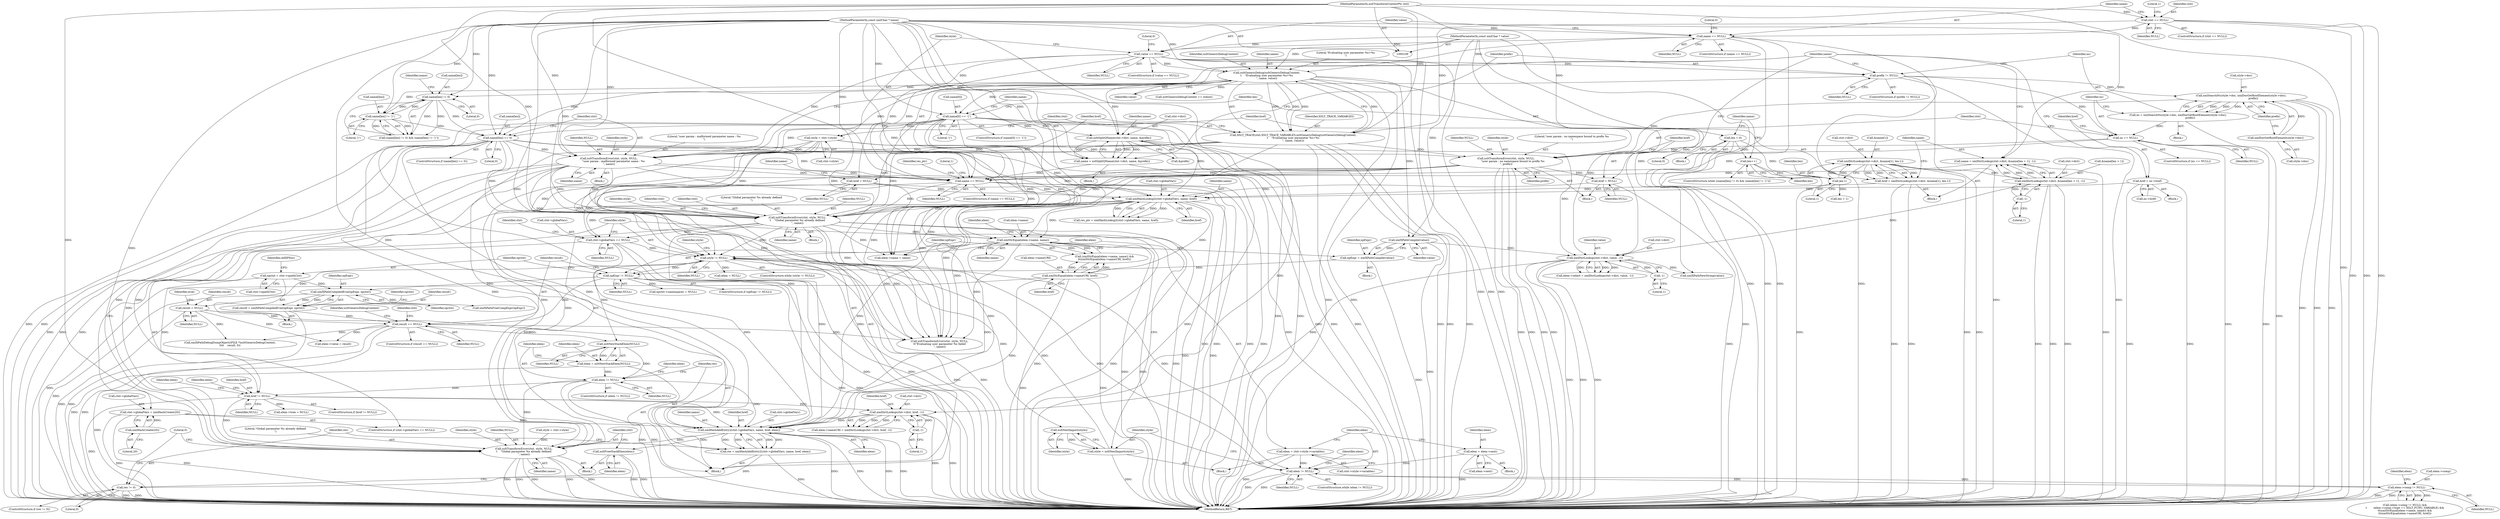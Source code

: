 digraph "0_Chrome_96dbafe288dbe2f0cc45fa3c39daf6d0c37acbab_45@pointer" {
"1000608" [label="(Call,xmlHashAddEntry2(ctxt->globalVars, name, href, elem))"];
"1000306" [label="(Call,ctxt->globalVars = xmlHashCreate(20))"];
"1000310" [label="(Call,xmlHashCreate(20))"];
"1000301" [label="(Call,ctxt->globalVars == NULL)"];
"1000283" [label="(Call,xmlHashLookup2(ctxt->globalVars, name, href))"];
"1000184" [label="(Call,name[len] == 0)"];
"1000171" [label="(Call,name[len] != 0)"];
"1000150" [label="(Call,xsltGenericDebug(xsltGenericDebugContext,\n\t    \"Evaluating user parameter %s=%s\n\", name, value))"];
"1000131" [label="(Call,name == NULL)"];
"1000111" [label="(MethodParameterIn,const xmlChar * name)"];
"1000124" [label="(Call,ctxt == NULL)"];
"1000110" [label="(MethodParameterIn,xsltTransformContextPtr ctxt)"];
"1000137" [label="(Call,value == NULL)"];
"1000112" [label="(MethodParameterIn,const xmlChar * value)"];
"1000176" [label="(Call,name[len] != '}')"];
"1000159" [label="(Call,name[0] == '{')"];
"1000275" [label="(Call,name == NULL)"];
"1000190" [label="(Call,xsltTransformError(ctxt, style, NULL,\n           \"user param : malformed parameter name : %s\n\", name))"];
"1000147" [label="(Call,XSLT_TRACE(ctxt,XSLT_TRACE_VARIABLES,xsltGenericDebug(xsltGenericDebugContext,\n\t    \"Evaluating user parameter %s=%s\n\", name, value)))"];
"1000142" [label="(Call,style = ctxt->style)"];
"1000211" [label="(Call,name = xmlDictLookup(ctxt->dict, &name[len + 1], -1))"];
"1000213" [label="(Call,xmlDictLookup(ctxt->dict, &name[len + 1], -1))"];
"1000200" [label="(Call,xmlDictLookup(ctxt->dict, &name[1], len-1))"];
"1000208" [label="(Call,len-1)"];
"1000181" [label="(Call,len++)"];
"1000166" [label="(Call,len = 0)"];
"1000223" [label="(Call,-1)"];
"1000227" [label="(Call,name = xsltSplitQName(ctxt->dict, name, &prefix))"];
"1000229" [label="(Call,xsltSplitQName(ctxt->dict, name, &prefix))"];
"1000237" [label="(Call,prefix != NULL)"];
"1000254" [label="(Call,ns == NULL)"];
"1000242" [label="(Call,ns = xmlSearchNs(style->doc, xmlDocGetRootElement(style->doc),\n                             prefix))"];
"1000244" [label="(Call,xmlSearchNs(style->doc, xmlDocGetRootElement(style->doc),\n                             prefix))"];
"1000248" [label="(Call,xmlDocGetRootElement(style->doc))"];
"1000258" [label="(Call,xsltTransformError(ctxt, style, NULL,\n                \"user param : no namespace bound to prefix %s\n\", prefix))"];
"1000264" [label="(Call,href = NULL)"];
"1000198" [label="(Call,href = xmlDictLookup(ctxt->dict, &name[1], len-1))"];
"1000269" [label="(Call,href = ns->href)"];
"1000155" [label="(Call,href = NULL)"];
"1000294" [label="(Call,xsltTransformError(ctxt, style, NULL,\n\t    \"Global parameter %s already defined\n\", name))"];
"1000345" [label="(Call,xmlStrEqual(elem->name, name))"];
"1000571" [label="(Call,xmlDictLookup(ctxt->dict, href, -1))"];
"1000556" [label="(Call,xmlDictLookup(ctxt->dict, value, -1))"];
"1000385" [label="(Call,xmlXPathCompile(value))"];
"1000561" [label="(Call,-1)"];
"1000564" [label="(Call,href != NULL)"];
"1000350" [label="(Call,xmlStrEqual(elem->nameURI, href))"];
"1000543" [label="(Call,elem != NULL)"];
"1000538" [label="(Call,elem = xsltNewStackElem(NULL))"];
"1000540" [label="(Call,xsltNewStackElem(NULL))"];
"1000506" [label="(Call,result == NULL)"];
"1000375" [label="(Call,result = NULL)"];
"1000313" [label="(Call,style != NULL)"];
"1000363" [label="(Call,style = xsltNextImport(style))"];
"1000365" [label="(Call,xsltNextImport(style))"];
"1000325" [label="(Call,elem != NULL)"];
"1000317" [label="(Call,elem = ctxt->style->variables)"];
"1000358" [label="(Call,elem = elem->next)"];
"1000331" [label="(Call,elem->comp != NULL)"];
"1000468" [label="(Call,result = xmlXPathCompiledEval(xpExpr, xpctxt))"];
"1000470" [label="(Call,xmlXPathCompiledEval(xpExpr, xpctxt))"];
"1000388" [label="(Call,xpExpr != NULL)"];
"1000383" [label="(Call,xpExpr = xmlXPathCompile(value))"];
"1000399" [label="(Call,xpctxt = ctxt->xpathCtxt)"];
"1000576" [label="(Call,-1)"];
"1000606" [label="(Call,res = xmlHashAddEntry2(ctxt->globalVars, name, href, elem))"];
"1000616" [label="(Call,res != 0)"];
"1000620" [label="(Call,xsltFreeStackElem(elem))"];
"1000622" [label="(Call,xsltTransformError(ctxt, style, NULL,\n\t    \"Global parameter %s already defined\n\", name))"];
"1000572" [label="(Call,ctxt->dict)"];
"1000182" [label="(Identifier,len)"];
"1000564" [label="(Call,href != NULL)"];
"1000242" [label="(Call,ns = xmlSearchNs(style->doc, xmlDocGetRootElement(style->doc),\n                             prefix))"];
"1000385" [label="(Call,xmlXPathCompile(value))"];
"1000326" [label="(Identifier,elem)"];
"1000243" [label="(Identifier,ns)"];
"1000349" [label="(Identifier,name)"];
"1000220" [label="(Call,len + 1)"];
"1000315" [label="(Identifier,NULL)"];
"1000258" [label="(Call,xsltTransformError(ctxt, style, NULL,\n                \"user param : no namespace bound to prefix %s\n\", prefix))"];
"1000311" [label="(Literal,20)"];
"1000314" [label="(Identifier,style)"];
"1000151" [label="(Identifier,xsltGenericDebugContext)"];
"1000257" [label="(Block,)"];
"1000137" [label="(Call,value == NULL)"];
"1000212" [label="(Identifier,name)"];
"1000270" [label="(Identifier,href)"];
"1000386" [label="(Identifier,value)"];
"1000618" [label="(Literal,0)"];
"1000301" [label="(Call,ctxt->globalVars == NULL)"];
"1000380" [label="(Identifier,eval)"];
"1000277" [label="(Identifier,NULL)"];
"1000141" [label="(Literal,0)"];
"1000213" [label="(Call,xmlDictLookup(ctxt->dict, &name[len + 1], -1))"];
"1000505" [label="(ControlStructure,if (result == NULL))"];
"1000210" [label="(Literal,1)"];
"1000156" [label="(Identifier,href)"];
"1000468" [label="(Call,result = xmlXPathCompiledEval(xpExpr, xpctxt))"];
"1000271" [label="(Call,ns->href)"];
"1000609" [label="(Call,ctxt->globalVars)"];
"1000390" [label="(Identifier,NULL)"];
"1000346" [label="(Call,elem->name)"];
"1000211" [label="(Call,name = xmlDictLookup(ctxt->dict, &name[len + 1], -1))"];
"1000124" [label="(Call,ctxt == NULL)"];
"1000511" [label="(Identifier,ctxt)"];
"1000178" [label="(Identifier,name)"];
"1000608" [label="(Call,xmlHashAddEntry2(ctxt->globalVars, name, href, elem))"];
"1000217" [label="(Call,&name[len + 1])"];
"1000240" [label="(Block,)"];
"1000344" [label="(Call,(xmlStrEqual(elem->name, name)) &&\n\t\t(xmlStrEqual(elem->nameURI, href)))"];
"1000541" [label="(Identifier,NULL)"];
"1000265" [label="(Identifier,href)"];
"1000470" [label="(Call,xmlXPathCompiledEval(xpExpr, xpctxt))"];
"1000228" [label="(Identifier,name)"];
"1000275" [label="(Call,name == NULL)"];
"1000233" [label="(Identifier,name)"];
"1000195" [label="(Identifier,name)"];
"1000578" [label="(Call,elem->tree = NULL)"];
"1000154" [label="(Identifier,value)"];
"1000306" [label="(Call,ctxt->globalVars = xmlHashCreate(20))"];
"1000571" [label="(Call,xmlDictLookup(ctxt->dict, href, -1))"];
"1000176" [label="(Call,name[len] != '}')"];
"1000510" [label="(Call,xsltTransformError(ctxt, style, NULL,\n\t\t\"Evaluating user parameter %s failed\n\", name))"];
"1000313" [label="(Call,style != NULL)"];
"1000170" [label="(Call,(name[len] != 0) && (name[len] != '}'))"];
"1000132" [label="(Identifier,name)"];
"1000114" [label="(Block,)"];
"1000209" [label="(Identifier,len)"];
"1000234" [label="(Call,&prefix)"];
"1000328" [label="(Block,)"];
"1000352" [label="(Identifier,elem)"];
"1000236" [label="(ControlStructure,if (prefix != NULL))"];
"1000123" [label="(ControlStructure,if (ctxt == NULL))"];
"1000227" [label="(Call,name = xsltSplitQName(ctxt->dict, name, &prefix))"];
"1000144" [label="(Call,ctxt->style)"];
"1000325" [label="(Call,elem != NULL)"];
"1000126" [label="(Identifier,NULL)"];
"1000503" [label="(Call,xmlXPathFreeCompExpr(xpExpr))"];
"1000287" [label="(Identifier,name)"];
"1000597" [label="(Call,xmlXPathNewString(value))"];
"1000319" [label="(Call,ctxt->style->variables)"];
"1000617" [label="(Identifier,res)"];
"1000401" [label="(Call,ctxt->xpathCtxt)"];
"1000335" [label="(Identifier,NULL)"];
"1000177" [label="(Call,name[len])"];
"1000367" [label="(Call,style = ctxt->style)"];
"1000143" [label="(Identifier,style)"];
"1000256" [label="(Identifier,NULL)"];
"1000167" [label="(Identifier,len)"];
"1000252" [label="(Identifier,prefix)"];
"1000297" [label="(Identifier,NULL)"];
"1000331" [label="(Call,elem->comp != NULL)"];
"1000248" [label="(Call,xmlDocGetRootElement(style->doc))"];
"1000171" [label="(Call,name[len] != 0)"];
"1000527" [label="(Identifier,xsltGenericDebugContext)"];
"1000458" [label="(Call,xpctxt->namespaces = NULL)"];
"1000189" [label="(Block,)"];
"1000340" [label="(Identifier,elem)"];
"1000161" [label="(Identifier,name)"];
"1000142" [label="(Call,style = ctxt->style)"];
"1000164" [label="(Block,)"];
"1000626" [label="(Literal,\"Global parameter %s already defined\n\")"];
"1000136" [label="(ControlStructure,if (value == NULL))"];
"1000160" [label="(Call,name[0])"];
"1000308" [label="(Identifier,ctxt)"];
"1000169" [label="(ControlStructure,while ((name[len] != 0) && (name[len] != '}')))"];
"1000575" [label="(Identifier,href)"];
"1000200" [label="(Call,xmlDictLookup(ctxt->dict, &name[1], len-1))"];
"1000264" [label="(Call,href = NULL)"];
"1000542" [label="(ControlStructure,if (elem != NULL))"];
"1000245" [label="(Call,style->doc)"];
"1000375" [label="(Call,result = NULL)"];
"1000557" [label="(Call,ctxt->dict)"];
"1000544" [label="(Identifier,elem)"];
"1000168" [label="(Literal,0)"];
"1000149" [label="(Identifier,XSLT_TRACE_VARIABLES)"];
"1000244" [label="(Call,xmlSearchNs(style->doc, xmlDocGetRootElement(style->doc),\n                             prefix))"];
"1000400" [label="(Identifier,xpctxt)"];
"1000619" [label="(Block,)"];
"1000383" [label="(Call,xpExpr = xmlXPathCompile(value))"];
"1000226" [label="(Block,)"];
"1000263" [label="(Identifier,prefix)"];
"1000365" [label="(Call,xsltNextImport(style))"];
"1000288" [label="(Identifier,href)"];
"1000614" [label="(Identifier,elem)"];
"1000547" [label="(Call,elem->name = name)"];
"1000192" [label="(Identifier,style)"];
"1000260" [label="(Identifier,style)"];
"1000607" [label="(Identifier,res)"];
"1000405" [label="(Identifier,oldXPDoc)"];
"1000310" [label="(Call,xmlHashCreate(20))"];
"1000624" [label="(Identifier,style)"];
"1000351" [label="(Call,elem->nameURI)"];
"1000318" [label="(Identifier,elem)"];
"1000296" [label="(Identifier,style)"];
"1000387" [label="(ControlStructure,if (xpExpr != NULL))"];
"1000175" [label="(Literal,0)"];
"1000224" [label="(Literal,1)"];
"1000330" [label="(Call,(elem->comp != NULL) &&\n\t        (elem->comp->type == XSLT_FUNC_VARIABLE) &&\n\t\t(xmlStrEqual(elem->name, name)) &&\n\t\t(xmlStrEqual(elem->nameURI, href)))"];
"1000345" [label="(Call,xmlStrEqual(elem->name, name))"];
"1000475" [label="(Identifier,xpctxt)"];
"1000281" [label="(Call,res_ptr = xmlHashLookup2(ctxt->globalVars, name, href))"];
"1000294" [label="(Call,xsltTransformError(ctxt, style, NULL,\n\t    \"Global parameter %s already defined\n\", name))"];
"1000622" [label="(Call,xsltTransformError(ctxt, style, NULL,\n\t    \"Global parameter %s already defined\n\", name))"];
"1000130" [label="(ControlStructure,if (name == NULL))"];
"1000540" [label="(Call,xsltNewStackElem(NULL))"];
"1000366" [label="(Identifier,style)"];
"1000372" [label="(Call,elem = NULL)"];
"1000360" [label="(Call,elem->next)"];
"1000249" [label="(Call,style->doc)"];
"1000545" [label="(Identifier,NULL)"];
"1000629" [label="(Literal,0)"];
"1000155" [label="(Call,href = NULL)"];
"1000157" [label="(Identifier,NULL)"];
"1000303" [label="(Identifier,ctxt)"];
"1000111" [label="(MethodParameterIn,const xmlChar * name)"];
"1000204" [label="(Call,&name[1])"];
"1000110" [label="(MethodParameterIn,xsltTransformContextPtr ctxt)"];
"1000305" [label="(Identifier,NULL)"];
"1000190" [label="(Call,xsltTransformError(ctxt, style, NULL,\n           \"user param : malformed parameter name : %s\n\", name))"];
"1000359" [label="(Identifier,elem)"];
"1000538" [label="(Call,elem = xsltNewStackElem(NULL))"];
"1000148" [label="(Identifier,ctxt)"];
"1000147" [label="(Call,XSLT_TRACE(ctxt,XSLT_TRACE_VARIABLES,xsltGenericDebug(xsltGenericDebugContext,\n\t    \"Evaluating user parameter %s=%s\n\", name, value)))"];
"1000354" [label="(Identifier,href)"];
"1000230" [label="(Call,ctxt->dict)"];
"1000299" [label="(Identifier,name)"];
"1000183" [label="(ControlStructure,if (name[len] == 0))"];
"1000376" [label="(Identifier,result)"];
"1000300" [label="(ControlStructure,if (ctxt->globalVars == NULL))"];
"1000153" [label="(Identifier,name)"];
"1000133" [label="(Identifier,NULL)"];
"1000621" [label="(Identifier,elem)"];
"1000131" [label="(Call,name == NULL)"];
"1000567" [label="(Call,elem->nameURI = xmlDictLookup(ctxt->dict, href, -1))"];
"1000539" [label="(Identifier,elem)"];
"1000560" [label="(Identifier,value)"];
"1000549" [label="(Identifier,elem)"];
"1000532" [label="(Call,xmlXPathDebugDumpObject((FILE *)xsltGenericDebugContext,\n\t\t\t\t    result, 0))"];
"1000613" [label="(Identifier,href)"];
"1000623" [label="(Identifier,ctxt)"];
"1000563" [label="(ControlStructure,if (href != NULL))"];
"1000282" [label="(Identifier,res_ptr)"];
"1000269" [label="(Call,href = ns->href)"];
"1000253" [label="(ControlStructure,if (ns == NULL))"];
"1000507" [label="(Identifier,result)"];
"1000268" [label="(Block,)"];
"1000358" [label="(Call,elem = elem->next)"];
"1000283" [label="(Call,xmlHashLookup2(ctxt->globalVars, name, href))"];
"1000368" [label="(Identifier,style)"];
"1000274" [label="(ControlStructure,if (name == NULL))"];
"1000280" [label="(Literal,1)"];
"1000152" [label="(Literal,\"Evaluating user parameter %s=%s\n\")"];
"1000276" [label="(Identifier,name)"];
"1000317" [label="(Call,elem = ctxt->style->variables)"];
"1000150" [label="(Call,xsltGenericDebug(xsltGenericDebugContext,\n\t    \"Evaluating user parameter %s=%s\n\", name, value))"];
"1000601" [label="(Call,elem->value = result)"];
"1000543" [label="(Call,elem != NULL)"];
"1000259" [label="(Identifier,ctxt)"];
"1000158" [label="(ControlStructure,if (name[0] == '{'))"];
"1000208" [label="(Call,len-1)"];
"1000262" [label="(Literal,\"user param : no namespace bound to prefix %s\n\")"];
"1000389" [label="(Identifier,xpExpr)"];
"1000384" [label="(Identifier,xpExpr)"];
"1000612" [label="(Identifier,name)"];
"1000569" [label="(Identifier,elem)"];
"1000364" [label="(Identifier,style)"];
"1000254" [label="(Call,ns == NULL)"];
"1000324" [label="(ControlStructure,while (elem != NULL))"];
"1000327" [label="(Identifier,NULL)"];
"1000139" [label="(Identifier,NULL)"];
"1000197" [label="(Block,)"];
"1000166" [label="(Call,len = 0)"];
"1000388" [label="(Call,xpExpr != NULL)"];
"1000188" [label="(Literal,0)"];
"1000307" [label="(Call,ctxt->globalVars)"];
"1000198" [label="(Call,href = xmlDictLookup(ctxt->dict, &name[1], len-1))"];
"1000562" [label="(Literal,1)"];
"1000382" [label="(Block,)"];
"1000526" [label="(Call,xsltGenericDebugContext == stdout)"];
"1000316" [label="(Block,)"];
"1000191" [label="(Identifier,ctxt)"];
"1000552" [label="(Call,elem->select = xmlDictLookup(ctxt->dict, value, -1))"];
"1000577" [label="(Literal,1)"];
"1000576" [label="(Call,-1)"];
"1000223" [label="(Call,-1)"];
"1000194" [label="(Literal,\"user param : malformed parameter name : %s\n\")"];
"1000627" [label="(Identifier,name)"];
"1000332" [label="(Call,elem->comp)"];
"1000180" [label="(Literal,'}')"];
"1000284" [label="(Call,ctxt->globalVars)"];
"1000565" [label="(Identifier,href)"];
"1000295" [label="(Identifier,ctxt)"];
"1000471" [label="(Identifier,xpExpr)"];
"1000184" [label="(Call,name[len] == 0)"];
"1000616" [label="(Call,res != 0)"];
"1000138" [label="(Identifier,value)"];
"1000135" [label="(Literal,0)"];
"1000214" [label="(Call,ctxt->dict)"];
"1000298" [label="(Literal,\"Global parameter %s already defined\n\")"];
"1000561" [label="(Call,-1)"];
"1000312" [label="(ControlStructure,while (style != NULL))"];
"1000391" [label="(Block,)"];
"1000129" [label="(Literal,1)"];
"1000237" [label="(Call,prefix != NULL)"];
"1000229" [label="(Call,xsltSplitQName(ctxt->dict, name, &prefix))"];
"1000266" [label="(Identifier,NULL)"];
"1000556" [label="(Call,xmlDictLookup(ctxt->dict, value, -1))"];
"1000508" [label="(Identifier,NULL)"];
"1000159" [label="(Call,name[0] == '{')"];
"1000125" [label="(Identifier,ctxt)"];
"1000472" [label="(Identifier,xpctxt)"];
"1000506" [label="(Call,result == NULL)"];
"1000112" [label="(MethodParameterIn,const xmlChar * value)"];
"1000630" [label="(MethodReturn,RET)"];
"1000255" [label="(Identifier,ns)"];
"1000293" [label="(Block,)"];
"1000377" [label="(Identifier,NULL)"];
"1000163" [label="(Literal,'{')"];
"1000580" [label="(Identifier,elem)"];
"1000350" [label="(Call,xmlStrEqual(elem->nameURI, href))"];
"1000620" [label="(Call,xsltFreeStackElem(elem))"];
"1000201" [label="(Call,ctxt->dict)"];
"1000238" [label="(Identifier,prefix)"];
"1000399" [label="(Call,xpctxt = ctxt->xpathCtxt)"];
"1000625" [label="(Identifier,NULL)"];
"1000261" [label="(Identifier,NULL)"];
"1000469" [label="(Identifier,result)"];
"1000173" [label="(Identifier,name)"];
"1000333" [label="(Identifier,elem)"];
"1000566" [label="(Identifier,NULL)"];
"1000606" [label="(Call,res = xmlHashAddEntry2(ctxt->globalVars, name, href, elem))"];
"1000172" [label="(Call,name[len])"];
"1000185" [label="(Call,name[len])"];
"1000199" [label="(Identifier,href)"];
"1000193" [label="(Identifier,NULL)"];
"1000363" [label="(Call,style = xsltNextImport(style))"];
"1000615" [label="(ControlStructure,if (res != 0))"];
"1000302" [label="(Call,ctxt->globalVars)"];
"1000239" [label="(Identifier,NULL)"];
"1000181" [label="(Call,len++)"];
"1000608" -> "1000606"  [label="AST: "];
"1000608" -> "1000614"  [label="CFG: "];
"1000609" -> "1000608"  [label="AST: "];
"1000612" -> "1000608"  [label="AST: "];
"1000613" -> "1000608"  [label="AST: "];
"1000614" -> "1000608"  [label="AST: "];
"1000606" -> "1000608"  [label="CFG: "];
"1000608" -> "1000630"  [label="DDG: "];
"1000608" -> "1000630"  [label="DDG: "];
"1000608" -> "1000630"  [label="DDG: "];
"1000608" -> "1000630"  [label="DDG: "];
"1000608" -> "1000606"  [label="DDG: "];
"1000608" -> "1000606"  [label="DDG: "];
"1000608" -> "1000606"  [label="DDG: "];
"1000608" -> "1000606"  [label="DDG: "];
"1000306" -> "1000608"  [label="DDG: "];
"1000301" -> "1000608"  [label="DDG: "];
"1000345" -> "1000608"  [label="DDG: "];
"1000184" -> "1000608"  [label="DDG: "];
"1000283" -> "1000608"  [label="DDG: "];
"1000283" -> "1000608"  [label="DDG: "];
"1000294" -> "1000608"  [label="DDG: "];
"1000159" -> "1000608"  [label="DDG: "];
"1000111" -> "1000608"  [label="DDG: "];
"1000571" -> "1000608"  [label="DDG: "];
"1000564" -> "1000608"  [label="DDG: "];
"1000350" -> "1000608"  [label="DDG: "];
"1000543" -> "1000608"  [label="DDG: "];
"1000608" -> "1000620"  [label="DDG: "];
"1000608" -> "1000622"  [label="DDG: "];
"1000306" -> "1000300"  [label="AST: "];
"1000306" -> "1000310"  [label="CFG: "];
"1000307" -> "1000306"  [label="AST: "];
"1000310" -> "1000306"  [label="AST: "];
"1000314" -> "1000306"  [label="CFG: "];
"1000306" -> "1000630"  [label="DDG: "];
"1000306" -> "1000630"  [label="DDG: "];
"1000310" -> "1000306"  [label="DDG: "];
"1000310" -> "1000311"  [label="CFG: "];
"1000311" -> "1000310"  [label="AST: "];
"1000301" -> "1000300"  [label="AST: "];
"1000301" -> "1000305"  [label="CFG: "];
"1000302" -> "1000301"  [label="AST: "];
"1000305" -> "1000301"  [label="AST: "];
"1000308" -> "1000301"  [label="CFG: "];
"1000314" -> "1000301"  [label="CFG: "];
"1000301" -> "1000630"  [label="DDG: "];
"1000301" -> "1000630"  [label="DDG: "];
"1000283" -> "1000301"  [label="DDG: "];
"1000294" -> "1000301"  [label="DDG: "];
"1000275" -> "1000301"  [label="DDG: "];
"1000301" -> "1000313"  [label="DDG: "];
"1000283" -> "1000281"  [label="AST: "];
"1000283" -> "1000288"  [label="CFG: "];
"1000284" -> "1000283"  [label="AST: "];
"1000287" -> "1000283"  [label="AST: "];
"1000288" -> "1000283"  [label="AST: "];
"1000281" -> "1000283"  [label="CFG: "];
"1000283" -> "1000630"  [label="DDG: "];
"1000283" -> "1000630"  [label="DDG: "];
"1000283" -> "1000281"  [label="DDG: "];
"1000283" -> "1000281"  [label="DDG: "];
"1000283" -> "1000281"  [label="DDG: "];
"1000184" -> "1000283"  [label="DDG: "];
"1000159" -> "1000283"  [label="DDG: "];
"1000275" -> "1000283"  [label="DDG: "];
"1000111" -> "1000283"  [label="DDG: "];
"1000264" -> "1000283"  [label="DDG: "];
"1000198" -> "1000283"  [label="DDG: "];
"1000269" -> "1000283"  [label="DDG: "];
"1000155" -> "1000283"  [label="DDG: "];
"1000283" -> "1000294"  [label="DDG: "];
"1000283" -> "1000345"  [label="DDG: "];
"1000283" -> "1000350"  [label="DDG: "];
"1000283" -> "1000510"  [label="DDG: "];
"1000283" -> "1000547"  [label="DDG: "];
"1000283" -> "1000564"  [label="DDG: "];
"1000184" -> "1000183"  [label="AST: "];
"1000184" -> "1000188"  [label="CFG: "];
"1000185" -> "1000184"  [label="AST: "];
"1000188" -> "1000184"  [label="AST: "];
"1000191" -> "1000184"  [label="CFG: "];
"1000199" -> "1000184"  [label="CFG: "];
"1000184" -> "1000630"  [label="DDG: "];
"1000184" -> "1000630"  [label="DDG: "];
"1000171" -> "1000184"  [label="DDG: "];
"1000150" -> "1000184"  [label="DDG: "];
"1000176" -> "1000184"  [label="DDG: "];
"1000111" -> "1000184"  [label="DDG: "];
"1000184" -> "1000190"  [label="DDG: "];
"1000184" -> "1000275"  [label="DDG: "];
"1000184" -> "1000294"  [label="DDG: "];
"1000184" -> "1000345"  [label="DDG: "];
"1000184" -> "1000510"  [label="DDG: "];
"1000184" -> "1000547"  [label="DDG: "];
"1000184" -> "1000622"  [label="DDG: "];
"1000171" -> "1000170"  [label="AST: "];
"1000171" -> "1000175"  [label="CFG: "];
"1000172" -> "1000171"  [label="AST: "];
"1000175" -> "1000171"  [label="AST: "];
"1000178" -> "1000171"  [label="CFG: "];
"1000170" -> "1000171"  [label="CFG: "];
"1000171" -> "1000170"  [label="DDG: "];
"1000171" -> "1000170"  [label="DDG: "];
"1000150" -> "1000171"  [label="DDG: "];
"1000176" -> "1000171"  [label="DDG: "];
"1000111" -> "1000171"  [label="DDG: "];
"1000171" -> "1000176"  [label="DDG: "];
"1000150" -> "1000147"  [label="AST: "];
"1000150" -> "1000154"  [label="CFG: "];
"1000151" -> "1000150"  [label="AST: "];
"1000152" -> "1000150"  [label="AST: "];
"1000153" -> "1000150"  [label="AST: "];
"1000154" -> "1000150"  [label="AST: "];
"1000147" -> "1000150"  [label="CFG: "];
"1000150" -> "1000630"  [label="DDG: "];
"1000150" -> "1000630"  [label="DDG: "];
"1000150" -> "1000147"  [label="DDG: "];
"1000150" -> "1000147"  [label="DDG: "];
"1000150" -> "1000147"  [label="DDG: "];
"1000150" -> "1000147"  [label="DDG: "];
"1000131" -> "1000150"  [label="DDG: "];
"1000111" -> "1000150"  [label="DDG: "];
"1000137" -> "1000150"  [label="DDG: "];
"1000112" -> "1000150"  [label="DDG: "];
"1000150" -> "1000159"  [label="DDG: "];
"1000150" -> "1000176"  [label="DDG: "];
"1000150" -> "1000190"  [label="DDG: "];
"1000150" -> "1000229"  [label="DDG: "];
"1000150" -> "1000385"  [label="DDG: "];
"1000150" -> "1000526"  [label="DDG: "];
"1000150" -> "1000556"  [label="DDG: "];
"1000131" -> "1000130"  [label="AST: "];
"1000131" -> "1000133"  [label="CFG: "];
"1000132" -> "1000131"  [label="AST: "];
"1000133" -> "1000131"  [label="AST: "];
"1000135" -> "1000131"  [label="CFG: "];
"1000138" -> "1000131"  [label="CFG: "];
"1000131" -> "1000630"  [label="DDG: "];
"1000131" -> "1000630"  [label="DDG: "];
"1000131" -> "1000630"  [label="DDG: "];
"1000111" -> "1000131"  [label="DDG: "];
"1000124" -> "1000131"  [label="DDG: "];
"1000131" -> "1000137"  [label="DDG: "];
"1000111" -> "1000109"  [label="AST: "];
"1000111" -> "1000630"  [label="DDG: "];
"1000111" -> "1000159"  [label="DDG: "];
"1000111" -> "1000176"  [label="DDG: "];
"1000111" -> "1000190"  [label="DDG: "];
"1000111" -> "1000211"  [label="DDG: "];
"1000111" -> "1000227"  [label="DDG: "];
"1000111" -> "1000229"  [label="DDG: "];
"1000111" -> "1000275"  [label="DDG: "];
"1000111" -> "1000294"  [label="DDG: "];
"1000111" -> "1000345"  [label="DDG: "];
"1000111" -> "1000510"  [label="DDG: "];
"1000111" -> "1000547"  [label="DDG: "];
"1000111" -> "1000622"  [label="DDG: "];
"1000124" -> "1000123"  [label="AST: "];
"1000124" -> "1000126"  [label="CFG: "];
"1000125" -> "1000124"  [label="AST: "];
"1000126" -> "1000124"  [label="AST: "];
"1000129" -> "1000124"  [label="CFG: "];
"1000132" -> "1000124"  [label="CFG: "];
"1000124" -> "1000630"  [label="DDG: "];
"1000124" -> "1000630"  [label="DDG: "];
"1000124" -> "1000630"  [label="DDG: "];
"1000110" -> "1000124"  [label="DDG: "];
"1000124" -> "1000147"  [label="DDG: "];
"1000110" -> "1000109"  [label="AST: "];
"1000110" -> "1000630"  [label="DDG: "];
"1000110" -> "1000147"  [label="DDG: "];
"1000110" -> "1000190"  [label="DDG: "];
"1000110" -> "1000258"  [label="DDG: "];
"1000110" -> "1000294"  [label="DDG: "];
"1000110" -> "1000510"  [label="DDG: "];
"1000110" -> "1000622"  [label="DDG: "];
"1000137" -> "1000136"  [label="AST: "];
"1000137" -> "1000139"  [label="CFG: "];
"1000138" -> "1000137"  [label="AST: "];
"1000139" -> "1000137"  [label="AST: "];
"1000141" -> "1000137"  [label="CFG: "];
"1000143" -> "1000137"  [label="CFG: "];
"1000137" -> "1000630"  [label="DDG: "];
"1000137" -> "1000630"  [label="DDG: "];
"1000137" -> "1000630"  [label="DDG: "];
"1000112" -> "1000137"  [label="DDG: "];
"1000137" -> "1000155"  [label="DDG: "];
"1000137" -> "1000190"  [label="DDG: "];
"1000137" -> "1000237"  [label="DDG: "];
"1000137" -> "1000275"  [label="DDG: "];
"1000112" -> "1000109"  [label="AST: "];
"1000112" -> "1000630"  [label="DDG: "];
"1000112" -> "1000385"  [label="DDG: "];
"1000112" -> "1000556"  [label="DDG: "];
"1000112" -> "1000597"  [label="DDG: "];
"1000176" -> "1000170"  [label="AST: "];
"1000176" -> "1000180"  [label="CFG: "];
"1000177" -> "1000176"  [label="AST: "];
"1000180" -> "1000176"  [label="AST: "];
"1000170" -> "1000176"  [label="CFG: "];
"1000176" -> "1000170"  [label="DDG: "];
"1000176" -> "1000170"  [label="DDG: "];
"1000159" -> "1000158"  [label="AST: "];
"1000159" -> "1000163"  [label="CFG: "];
"1000160" -> "1000159"  [label="AST: "];
"1000163" -> "1000159"  [label="AST: "];
"1000167" -> "1000159"  [label="CFG: "];
"1000228" -> "1000159"  [label="CFG: "];
"1000159" -> "1000630"  [label="DDG: "];
"1000159" -> "1000630"  [label="DDG: "];
"1000159" -> "1000190"  [label="DDG: "];
"1000159" -> "1000229"  [label="DDG: "];
"1000159" -> "1000275"  [label="DDG: "];
"1000159" -> "1000294"  [label="DDG: "];
"1000159" -> "1000345"  [label="DDG: "];
"1000159" -> "1000510"  [label="DDG: "];
"1000159" -> "1000547"  [label="DDG: "];
"1000159" -> "1000622"  [label="DDG: "];
"1000275" -> "1000274"  [label="AST: "];
"1000275" -> "1000277"  [label="CFG: "];
"1000276" -> "1000275"  [label="AST: "];
"1000277" -> "1000275"  [label="AST: "];
"1000280" -> "1000275"  [label="CFG: "];
"1000282" -> "1000275"  [label="CFG: "];
"1000275" -> "1000630"  [label="DDG: "];
"1000275" -> "1000630"  [label="DDG: "];
"1000275" -> "1000630"  [label="DDG: "];
"1000190" -> "1000275"  [label="DDG: "];
"1000190" -> "1000275"  [label="DDG: "];
"1000211" -> "1000275"  [label="DDG: "];
"1000227" -> "1000275"  [label="DDG: "];
"1000237" -> "1000275"  [label="DDG: "];
"1000254" -> "1000275"  [label="DDG: "];
"1000258" -> "1000275"  [label="DDG: "];
"1000275" -> "1000294"  [label="DDG: "];
"1000190" -> "1000189"  [label="AST: "];
"1000190" -> "1000195"  [label="CFG: "];
"1000191" -> "1000190"  [label="AST: "];
"1000192" -> "1000190"  [label="AST: "];
"1000193" -> "1000190"  [label="AST: "];
"1000194" -> "1000190"  [label="AST: "];
"1000195" -> "1000190"  [label="AST: "];
"1000276" -> "1000190"  [label="CFG: "];
"1000190" -> "1000630"  [label="DDG: "];
"1000190" -> "1000630"  [label="DDG: "];
"1000190" -> "1000630"  [label="DDG: "];
"1000147" -> "1000190"  [label="DDG: "];
"1000142" -> "1000190"  [label="DDG: "];
"1000190" -> "1000294"  [label="DDG: "];
"1000190" -> "1000294"  [label="DDG: "];
"1000190" -> "1000313"  [label="DDG: "];
"1000190" -> "1000510"  [label="DDG: "];
"1000190" -> "1000622"  [label="DDG: "];
"1000147" -> "1000114"  [label="AST: "];
"1000148" -> "1000147"  [label="AST: "];
"1000149" -> "1000147"  [label="AST: "];
"1000156" -> "1000147"  [label="CFG: "];
"1000147" -> "1000630"  [label="DDG: "];
"1000147" -> "1000630"  [label="DDG: "];
"1000147" -> "1000630"  [label="DDG: "];
"1000147" -> "1000630"  [label="DDG: "];
"1000147" -> "1000258"  [label="DDG: "];
"1000147" -> "1000294"  [label="DDG: "];
"1000147" -> "1000510"  [label="DDG: "];
"1000147" -> "1000622"  [label="DDG: "];
"1000142" -> "1000114"  [label="AST: "];
"1000142" -> "1000144"  [label="CFG: "];
"1000143" -> "1000142"  [label="AST: "];
"1000144" -> "1000142"  [label="AST: "];
"1000148" -> "1000142"  [label="CFG: "];
"1000142" -> "1000630"  [label="DDG: "];
"1000142" -> "1000630"  [label="DDG: "];
"1000142" -> "1000258"  [label="DDG: "];
"1000142" -> "1000294"  [label="DDG: "];
"1000142" -> "1000313"  [label="DDG: "];
"1000211" -> "1000197"  [label="AST: "];
"1000211" -> "1000213"  [label="CFG: "];
"1000212" -> "1000211"  [label="AST: "];
"1000213" -> "1000211"  [label="AST: "];
"1000276" -> "1000211"  [label="CFG: "];
"1000211" -> "1000630"  [label="DDG: "];
"1000213" -> "1000211"  [label="DDG: "];
"1000213" -> "1000211"  [label="DDG: "];
"1000213" -> "1000211"  [label="DDG: "];
"1000213" -> "1000223"  [label="CFG: "];
"1000214" -> "1000213"  [label="AST: "];
"1000217" -> "1000213"  [label="AST: "];
"1000223" -> "1000213"  [label="AST: "];
"1000213" -> "1000630"  [label="DDG: "];
"1000213" -> "1000630"  [label="DDG: "];
"1000213" -> "1000630"  [label="DDG: "];
"1000200" -> "1000213"  [label="DDG: "];
"1000223" -> "1000213"  [label="DDG: "];
"1000213" -> "1000556"  [label="DDG: "];
"1000200" -> "1000198"  [label="AST: "];
"1000200" -> "1000208"  [label="CFG: "];
"1000201" -> "1000200"  [label="AST: "];
"1000204" -> "1000200"  [label="AST: "];
"1000208" -> "1000200"  [label="AST: "];
"1000198" -> "1000200"  [label="CFG: "];
"1000200" -> "1000630"  [label="DDG: "];
"1000200" -> "1000630"  [label="DDG: "];
"1000200" -> "1000198"  [label="DDG: "];
"1000200" -> "1000198"  [label="DDG: "];
"1000200" -> "1000198"  [label="DDG: "];
"1000208" -> "1000200"  [label="DDG: "];
"1000208" -> "1000200"  [label="DDG: "];
"1000208" -> "1000210"  [label="CFG: "];
"1000209" -> "1000208"  [label="AST: "];
"1000210" -> "1000208"  [label="AST: "];
"1000181" -> "1000208"  [label="DDG: "];
"1000166" -> "1000208"  [label="DDG: "];
"1000208" -> "1000220"  [label="DDG: "];
"1000181" -> "1000169"  [label="AST: "];
"1000181" -> "1000182"  [label="CFG: "];
"1000182" -> "1000181"  [label="AST: "];
"1000173" -> "1000181"  [label="CFG: "];
"1000181" -> "1000630"  [label="DDG: "];
"1000166" -> "1000181"  [label="DDG: "];
"1000166" -> "1000164"  [label="AST: "];
"1000166" -> "1000168"  [label="CFG: "];
"1000167" -> "1000166"  [label="AST: "];
"1000168" -> "1000166"  [label="AST: "];
"1000173" -> "1000166"  [label="CFG: "];
"1000166" -> "1000630"  [label="DDG: "];
"1000223" -> "1000224"  [label="CFG: "];
"1000224" -> "1000223"  [label="AST: "];
"1000227" -> "1000226"  [label="AST: "];
"1000227" -> "1000229"  [label="CFG: "];
"1000228" -> "1000227"  [label="AST: "];
"1000229" -> "1000227"  [label="AST: "];
"1000238" -> "1000227"  [label="CFG: "];
"1000227" -> "1000630"  [label="DDG: "];
"1000229" -> "1000227"  [label="DDG: "];
"1000229" -> "1000227"  [label="DDG: "];
"1000229" -> "1000227"  [label="DDG: "];
"1000229" -> "1000234"  [label="CFG: "];
"1000230" -> "1000229"  [label="AST: "];
"1000233" -> "1000229"  [label="AST: "];
"1000234" -> "1000229"  [label="AST: "];
"1000229" -> "1000630"  [label="DDG: "];
"1000229" -> "1000630"  [label="DDG: "];
"1000229" -> "1000556"  [label="DDG: "];
"1000237" -> "1000236"  [label="AST: "];
"1000237" -> "1000239"  [label="CFG: "];
"1000238" -> "1000237"  [label="AST: "];
"1000239" -> "1000237"  [label="AST: "];
"1000243" -> "1000237"  [label="CFG: "];
"1000276" -> "1000237"  [label="CFG: "];
"1000237" -> "1000630"  [label="DDG: "];
"1000237" -> "1000630"  [label="DDG: "];
"1000237" -> "1000244"  [label="DDG: "];
"1000237" -> "1000254"  [label="DDG: "];
"1000254" -> "1000253"  [label="AST: "];
"1000254" -> "1000256"  [label="CFG: "];
"1000255" -> "1000254"  [label="AST: "];
"1000256" -> "1000254"  [label="AST: "];
"1000259" -> "1000254"  [label="CFG: "];
"1000270" -> "1000254"  [label="CFG: "];
"1000254" -> "1000630"  [label="DDG: "];
"1000254" -> "1000630"  [label="DDG: "];
"1000242" -> "1000254"  [label="DDG: "];
"1000254" -> "1000258"  [label="DDG: "];
"1000242" -> "1000240"  [label="AST: "];
"1000242" -> "1000244"  [label="CFG: "];
"1000243" -> "1000242"  [label="AST: "];
"1000244" -> "1000242"  [label="AST: "];
"1000255" -> "1000242"  [label="CFG: "];
"1000242" -> "1000630"  [label="DDG: "];
"1000244" -> "1000242"  [label="DDG: "];
"1000244" -> "1000242"  [label="DDG: "];
"1000244" -> "1000242"  [label="DDG: "];
"1000244" -> "1000252"  [label="CFG: "];
"1000245" -> "1000244"  [label="AST: "];
"1000248" -> "1000244"  [label="AST: "];
"1000252" -> "1000244"  [label="AST: "];
"1000244" -> "1000630"  [label="DDG: "];
"1000244" -> "1000630"  [label="DDG: "];
"1000244" -> "1000630"  [label="DDG: "];
"1000248" -> "1000244"  [label="DDG: "];
"1000244" -> "1000258"  [label="DDG: "];
"1000248" -> "1000249"  [label="CFG: "];
"1000249" -> "1000248"  [label="AST: "];
"1000252" -> "1000248"  [label="CFG: "];
"1000258" -> "1000257"  [label="AST: "];
"1000258" -> "1000263"  [label="CFG: "];
"1000259" -> "1000258"  [label="AST: "];
"1000260" -> "1000258"  [label="AST: "];
"1000261" -> "1000258"  [label="AST: "];
"1000262" -> "1000258"  [label="AST: "];
"1000263" -> "1000258"  [label="AST: "];
"1000265" -> "1000258"  [label="CFG: "];
"1000258" -> "1000630"  [label="DDG: "];
"1000258" -> "1000630"  [label="DDG: "];
"1000258" -> "1000630"  [label="DDG: "];
"1000258" -> "1000630"  [label="DDG: "];
"1000258" -> "1000264"  [label="DDG: "];
"1000258" -> "1000294"  [label="DDG: "];
"1000258" -> "1000294"  [label="DDG: "];
"1000258" -> "1000313"  [label="DDG: "];
"1000258" -> "1000510"  [label="DDG: "];
"1000258" -> "1000622"  [label="DDG: "];
"1000264" -> "1000257"  [label="AST: "];
"1000264" -> "1000266"  [label="CFG: "];
"1000265" -> "1000264"  [label="AST: "];
"1000266" -> "1000264"  [label="AST: "];
"1000276" -> "1000264"  [label="CFG: "];
"1000264" -> "1000630"  [label="DDG: "];
"1000198" -> "1000197"  [label="AST: "];
"1000199" -> "1000198"  [label="AST: "];
"1000212" -> "1000198"  [label="CFG: "];
"1000198" -> "1000630"  [label="DDG: "];
"1000198" -> "1000630"  [label="DDG: "];
"1000269" -> "1000268"  [label="AST: "];
"1000269" -> "1000271"  [label="CFG: "];
"1000270" -> "1000269"  [label="AST: "];
"1000271" -> "1000269"  [label="AST: "];
"1000276" -> "1000269"  [label="CFG: "];
"1000269" -> "1000630"  [label="DDG: "];
"1000269" -> "1000630"  [label="DDG: "];
"1000155" -> "1000114"  [label="AST: "];
"1000155" -> "1000157"  [label="CFG: "];
"1000156" -> "1000155"  [label="AST: "];
"1000157" -> "1000155"  [label="AST: "];
"1000161" -> "1000155"  [label="CFG: "];
"1000155" -> "1000630"  [label="DDG: "];
"1000294" -> "1000293"  [label="AST: "];
"1000294" -> "1000299"  [label="CFG: "];
"1000295" -> "1000294"  [label="AST: "];
"1000296" -> "1000294"  [label="AST: "];
"1000297" -> "1000294"  [label="AST: "];
"1000298" -> "1000294"  [label="AST: "];
"1000299" -> "1000294"  [label="AST: "];
"1000303" -> "1000294"  [label="CFG: "];
"1000294" -> "1000630"  [label="DDG: "];
"1000294" -> "1000630"  [label="DDG: "];
"1000294" -> "1000630"  [label="DDG: "];
"1000294" -> "1000313"  [label="DDG: "];
"1000294" -> "1000345"  [label="DDG: "];
"1000294" -> "1000510"  [label="DDG: "];
"1000294" -> "1000510"  [label="DDG: "];
"1000294" -> "1000547"  [label="DDG: "];
"1000294" -> "1000622"  [label="DDG: "];
"1000345" -> "1000344"  [label="AST: "];
"1000345" -> "1000349"  [label="CFG: "];
"1000346" -> "1000345"  [label="AST: "];
"1000349" -> "1000345"  [label="AST: "];
"1000352" -> "1000345"  [label="CFG: "];
"1000344" -> "1000345"  [label="CFG: "];
"1000345" -> "1000630"  [label="DDG: "];
"1000345" -> "1000630"  [label="DDG: "];
"1000345" -> "1000344"  [label="DDG: "];
"1000345" -> "1000344"  [label="DDG: "];
"1000345" -> "1000510"  [label="DDG: "];
"1000345" -> "1000547"  [label="DDG: "];
"1000571" -> "1000567"  [label="AST: "];
"1000571" -> "1000576"  [label="CFG: "];
"1000572" -> "1000571"  [label="AST: "];
"1000575" -> "1000571"  [label="AST: "];
"1000576" -> "1000571"  [label="AST: "];
"1000567" -> "1000571"  [label="CFG: "];
"1000571" -> "1000630"  [label="DDG: "];
"1000571" -> "1000630"  [label="DDG: "];
"1000571" -> "1000567"  [label="DDG: "];
"1000571" -> "1000567"  [label="DDG: "];
"1000571" -> "1000567"  [label="DDG: "];
"1000556" -> "1000571"  [label="DDG: "];
"1000564" -> "1000571"  [label="DDG: "];
"1000576" -> "1000571"  [label="DDG: "];
"1000556" -> "1000552"  [label="AST: "];
"1000556" -> "1000561"  [label="CFG: "];
"1000557" -> "1000556"  [label="AST: "];
"1000560" -> "1000556"  [label="AST: "];
"1000561" -> "1000556"  [label="AST: "];
"1000552" -> "1000556"  [label="CFG: "];
"1000556" -> "1000630"  [label="DDG: "];
"1000556" -> "1000630"  [label="DDG: "];
"1000556" -> "1000630"  [label="DDG: "];
"1000556" -> "1000552"  [label="DDG: "];
"1000556" -> "1000552"  [label="DDG: "];
"1000556" -> "1000552"  [label="DDG: "];
"1000385" -> "1000556"  [label="DDG: "];
"1000561" -> "1000556"  [label="DDG: "];
"1000556" -> "1000597"  [label="DDG: "];
"1000385" -> "1000383"  [label="AST: "];
"1000385" -> "1000386"  [label="CFG: "];
"1000386" -> "1000385"  [label="AST: "];
"1000383" -> "1000385"  [label="CFG: "];
"1000385" -> "1000630"  [label="DDG: "];
"1000385" -> "1000383"  [label="DDG: "];
"1000561" -> "1000562"  [label="CFG: "];
"1000562" -> "1000561"  [label="AST: "];
"1000564" -> "1000563"  [label="AST: "];
"1000564" -> "1000566"  [label="CFG: "];
"1000565" -> "1000564"  [label="AST: "];
"1000566" -> "1000564"  [label="AST: "];
"1000569" -> "1000564"  [label="CFG: "];
"1000580" -> "1000564"  [label="CFG: "];
"1000564" -> "1000630"  [label="DDG: "];
"1000350" -> "1000564"  [label="DDG: "];
"1000543" -> "1000564"  [label="DDG: "];
"1000564" -> "1000578"  [label="DDG: "];
"1000564" -> "1000622"  [label="DDG: "];
"1000350" -> "1000344"  [label="AST: "];
"1000350" -> "1000354"  [label="CFG: "];
"1000351" -> "1000350"  [label="AST: "];
"1000354" -> "1000350"  [label="AST: "];
"1000344" -> "1000350"  [label="CFG: "];
"1000350" -> "1000630"  [label="DDG: "];
"1000350" -> "1000630"  [label="DDG: "];
"1000350" -> "1000344"  [label="DDG: "];
"1000350" -> "1000344"  [label="DDG: "];
"1000543" -> "1000542"  [label="AST: "];
"1000543" -> "1000545"  [label="CFG: "];
"1000544" -> "1000543"  [label="AST: "];
"1000545" -> "1000543"  [label="AST: "];
"1000549" -> "1000543"  [label="CFG: "];
"1000607" -> "1000543"  [label="CFG: "];
"1000543" -> "1000630"  [label="DDG: "];
"1000543" -> "1000630"  [label="DDG: "];
"1000538" -> "1000543"  [label="DDG: "];
"1000540" -> "1000543"  [label="DDG: "];
"1000543" -> "1000622"  [label="DDG: "];
"1000538" -> "1000114"  [label="AST: "];
"1000538" -> "1000540"  [label="CFG: "];
"1000539" -> "1000538"  [label="AST: "];
"1000540" -> "1000538"  [label="AST: "];
"1000544" -> "1000538"  [label="CFG: "];
"1000538" -> "1000630"  [label="DDG: "];
"1000540" -> "1000538"  [label="DDG: "];
"1000540" -> "1000541"  [label="CFG: "];
"1000541" -> "1000540"  [label="AST: "];
"1000506" -> "1000540"  [label="DDG: "];
"1000313" -> "1000540"  [label="DDG: "];
"1000506" -> "1000505"  [label="AST: "];
"1000506" -> "1000508"  [label="CFG: "];
"1000507" -> "1000506"  [label="AST: "];
"1000508" -> "1000506"  [label="AST: "];
"1000511" -> "1000506"  [label="CFG: "];
"1000527" -> "1000506"  [label="CFG: "];
"1000506" -> "1000630"  [label="DDG: "];
"1000506" -> "1000630"  [label="DDG: "];
"1000375" -> "1000506"  [label="DDG: "];
"1000468" -> "1000506"  [label="DDG: "];
"1000388" -> "1000506"  [label="DDG: "];
"1000506" -> "1000510"  [label="DDG: "];
"1000506" -> "1000532"  [label="DDG: "];
"1000506" -> "1000601"  [label="DDG: "];
"1000375" -> "1000114"  [label="AST: "];
"1000375" -> "1000377"  [label="CFG: "];
"1000376" -> "1000375"  [label="AST: "];
"1000377" -> "1000375"  [label="AST: "];
"1000380" -> "1000375"  [label="CFG: "];
"1000375" -> "1000630"  [label="DDG: "];
"1000313" -> "1000375"  [label="DDG: "];
"1000375" -> "1000532"  [label="DDG: "];
"1000375" -> "1000601"  [label="DDG: "];
"1000313" -> "1000312"  [label="AST: "];
"1000313" -> "1000315"  [label="CFG: "];
"1000314" -> "1000313"  [label="AST: "];
"1000315" -> "1000313"  [label="AST: "];
"1000318" -> "1000313"  [label="CFG: "];
"1000368" -> "1000313"  [label="CFG: "];
"1000313" -> "1000630"  [label="DDG: "];
"1000313" -> "1000630"  [label="DDG: "];
"1000363" -> "1000313"  [label="DDG: "];
"1000325" -> "1000313"  [label="DDG: "];
"1000313" -> "1000325"  [label="DDG: "];
"1000313" -> "1000365"  [label="DDG: "];
"1000313" -> "1000372"  [label="DDG: "];
"1000313" -> "1000388"  [label="DDG: "];
"1000363" -> "1000316"  [label="AST: "];
"1000363" -> "1000365"  [label="CFG: "];
"1000364" -> "1000363"  [label="AST: "];
"1000365" -> "1000363"  [label="AST: "];
"1000314" -> "1000363"  [label="CFG: "];
"1000363" -> "1000630"  [label="DDG: "];
"1000365" -> "1000363"  [label="DDG: "];
"1000365" -> "1000366"  [label="CFG: "];
"1000366" -> "1000365"  [label="AST: "];
"1000325" -> "1000324"  [label="AST: "];
"1000325" -> "1000327"  [label="CFG: "];
"1000326" -> "1000325"  [label="AST: "];
"1000327" -> "1000325"  [label="AST: "];
"1000333" -> "1000325"  [label="CFG: "];
"1000364" -> "1000325"  [label="CFG: "];
"1000325" -> "1000630"  [label="DDG: "];
"1000325" -> "1000630"  [label="DDG: "];
"1000317" -> "1000325"  [label="DDG: "];
"1000358" -> "1000325"  [label="DDG: "];
"1000331" -> "1000325"  [label="DDG: "];
"1000325" -> "1000331"  [label="DDG: "];
"1000317" -> "1000316"  [label="AST: "];
"1000317" -> "1000319"  [label="CFG: "];
"1000318" -> "1000317"  [label="AST: "];
"1000319" -> "1000317"  [label="AST: "];
"1000326" -> "1000317"  [label="CFG: "];
"1000317" -> "1000630"  [label="DDG: "];
"1000358" -> "1000328"  [label="AST: "];
"1000358" -> "1000360"  [label="CFG: "];
"1000359" -> "1000358"  [label="AST: "];
"1000360" -> "1000358"  [label="AST: "];
"1000326" -> "1000358"  [label="CFG: "];
"1000358" -> "1000630"  [label="DDG: "];
"1000331" -> "1000330"  [label="AST: "];
"1000331" -> "1000335"  [label="CFG: "];
"1000332" -> "1000331"  [label="AST: "];
"1000335" -> "1000331"  [label="AST: "];
"1000340" -> "1000331"  [label="CFG: "];
"1000330" -> "1000331"  [label="CFG: "];
"1000331" -> "1000630"  [label="DDG: "];
"1000331" -> "1000630"  [label="DDG: "];
"1000331" -> "1000330"  [label="DDG: "];
"1000331" -> "1000330"  [label="DDG: "];
"1000468" -> "1000391"  [label="AST: "];
"1000468" -> "1000470"  [label="CFG: "];
"1000469" -> "1000468"  [label="AST: "];
"1000470" -> "1000468"  [label="AST: "];
"1000475" -> "1000468"  [label="CFG: "];
"1000468" -> "1000630"  [label="DDG: "];
"1000470" -> "1000468"  [label="DDG: "];
"1000470" -> "1000468"  [label="DDG: "];
"1000470" -> "1000472"  [label="CFG: "];
"1000471" -> "1000470"  [label="AST: "];
"1000472" -> "1000470"  [label="AST: "];
"1000470" -> "1000630"  [label="DDG: "];
"1000388" -> "1000470"  [label="DDG: "];
"1000399" -> "1000470"  [label="DDG: "];
"1000470" -> "1000503"  [label="DDG: "];
"1000388" -> "1000387"  [label="AST: "];
"1000388" -> "1000390"  [label="CFG: "];
"1000389" -> "1000388"  [label="AST: "];
"1000390" -> "1000388"  [label="AST: "];
"1000400" -> "1000388"  [label="CFG: "];
"1000507" -> "1000388"  [label="CFG: "];
"1000388" -> "1000630"  [label="DDG: "];
"1000388" -> "1000630"  [label="DDG: "];
"1000383" -> "1000388"  [label="DDG: "];
"1000388" -> "1000458"  [label="DDG: "];
"1000383" -> "1000382"  [label="AST: "];
"1000384" -> "1000383"  [label="AST: "];
"1000389" -> "1000383"  [label="CFG: "];
"1000383" -> "1000630"  [label="DDG: "];
"1000399" -> "1000391"  [label="AST: "];
"1000399" -> "1000401"  [label="CFG: "];
"1000400" -> "1000399"  [label="AST: "];
"1000401" -> "1000399"  [label="AST: "];
"1000405" -> "1000399"  [label="CFG: "];
"1000399" -> "1000630"  [label="DDG: "];
"1000576" -> "1000577"  [label="CFG: "];
"1000577" -> "1000576"  [label="AST: "];
"1000606" -> "1000114"  [label="AST: "];
"1000607" -> "1000606"  [label="AST: "];
"1000617" -> "1000606"  [label="CFG: "];
"1000606" -> "1000630"  [label="DDG: "];
"1000606" -> "1000616"  [label="DDG: "];
"1000616" -> "1000615"  [label="AST: "];
"1000616" -> "1000618"  [label="CFG: "];
"1000617" -> "1000616"  [label="AST: "];
"1000618" -> "1000616"  [label="AST: "];
"1000621" -> "1000616"  [label="CFG: "];
"1000629" -> "1000616"  [label="CFG: "];
"1000616" -> "1000630"  [label="DDG: "];
"1000616" -> "1000630"  [label="DDG: "];
"1000620" -> "1000619"  [label="AST: "];
"1000620" -> "1000621"  [label="CFG: "];
"1000621" -> "1000620"  [label="AST: "];
"1000623" -> "1000620"  [label="CFG: "];
"1000620" -> "1000630"  [label="DDG: "];
"1000620" -> "1000630"  [label="DDG: "];
"1000622" -> "1000619"  [label="AST: "];
"1000622" -> "1000627"  [label="CFG: "];
"1000623" -> "1000622"  [label="AST: "];
"1000624" -> "1000622"  [label="AST: "];
"1000625" -> "1000622"  [label="AST: "];
"1000626" -> "1000622"  [label="AST: "];
"1000627" -> "1000622"  [label="AST: "];
"1000629" -> "1000622"  [label="CFG: "];
"1000622" -> "1000630"  [label="DDG: "];
"1000622" -> "1000630"  [label="DDG: "];
"1000622" -> "1000630"  [label="DDG: "];
"1000622" -> "1000630"  [label="DDG: "];
"1000622" -> "1000630"  [label="DDG: "];
"1000367" -> "1000622"  [label="DDG: "];
}
